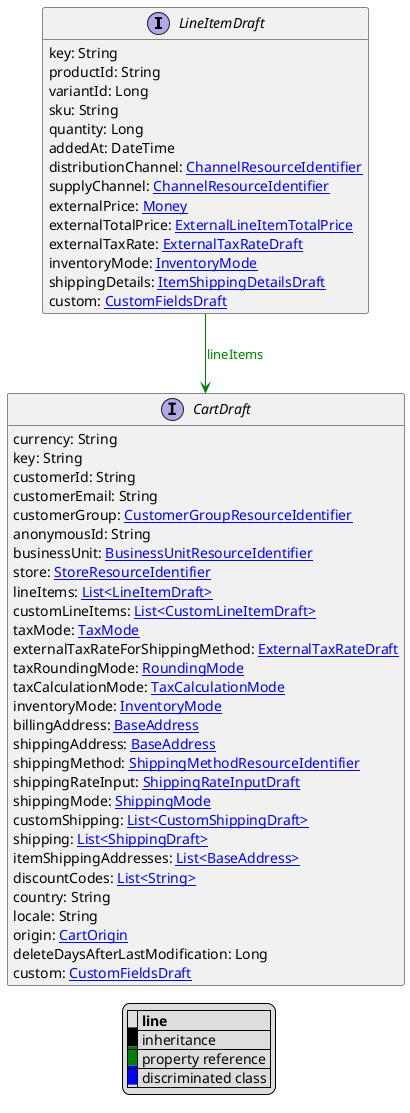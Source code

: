 @startuml

hide empty fields
hide empty methods
legend
|= |= line |
|<back:black>   </back>| inheritance |
|<back:green>   </back>| property reference |
|<back:blue>   </back>| discriminated class |
endlegend
interface LineItemDraft [[LineItemDraft.svg]]  {
    key: String
    productId: String
    variantId: Long
    sku: String
    quantity: Long
    addedAt: DateTime
    distributionChannel: [[ChannelResourceIdentifier.svg ChannelResourceIdentifier]]
    supplyChannel: [[ChannelResourceIdentifier.svg ChannelResourceIdentifier]]
    externalPrice: [[Money.svg Money]]
    externalTotalPrice: [[ExternalLineItemTotalPrice.svg ExternalLineItemTotalPrice]]
    externalTaxRate: [[ExternalTaxRateDraft.svg ExternalTaxRateDraft]]
    inventoryMode: [[InventoryMode.svg InventoryMode]]
    shippingDetails: [[ItemShippingDetailsDraft.svg ItemShippingDetailsDraft]]
    custom: [[CustomFieldsDraft.svg CustomFieldsDraft]]
}



interface CartDraft [[CartDraft.svg]]  {
    currency: String
    key: String
    customerId: String
    customerEmail: String
    customerGroup: [[CustomerGroupResourceIdentifier.svg CustomerGroupResourceIdentifier]]
    anonymousId: String
    businessUnit: [[BusinessUnitResourceIdentifier.svg BusinessUnitResourceIdentifier]]
    store: [[StoreResourceIdentifier.svg StoreResourceIdentifier]]
    lineItems: [[LineItemDraft.svg List<LineItemDraft>]]
    customLineItems: [[CustomLineItemDraft.svg List<CustomLineItemDraft>]]
    taxMode: [[TaxMode.svg TaxMode]]
    externalTaxRateForShippingMethod: [[ExternalTaxRateDraft.svg ExternalTaxRateDraft]]
    taxRoundingMode: [[RoundingMode.svg RoundingMode]]
    taxCalculationMode: [[TaxCalculationMode.svg TaxCalculationMode]]
    inventoryMode: [[InventoryMode.svg InventoryMode]]
    billingAddress: [[BaseAddress.svg BaseAddress]]
    shippingAddress: [[BaseAddress.svg BaseAddress]]
    shippingMethod: [[ShippingMethodResourceIdentifier.svg ShippingMethodResourceIdentifier]]
    shippingRateInput: [[ShippingRateInputDraft.svg ShippingRateInputDraft]]
    shippingMode: [[ShippingMode.svg ShippingMode]]
    customShipping: [[CustomShippingDraft.svg List<CustomShippingDraft>]]
    shipping: [[ShippingDraft.svg List<ShippingDraft>]]
    itemShippingAddresses: [[BaseAddress.svg List<BaseAddress>]]
    discountCodes: [[String.svg List<String>]]
    country: String
    locale: String
    origin: [[CartOrigin.svg CartOrigin]]
    deleteDaysAfterLastModification: Long
    custom: [[CustomFieldsDraft.svg CustomFieldsDraft]]
}

LineItemDraft --> CartDraft #green;text:green : "lineItems"
@enduml
